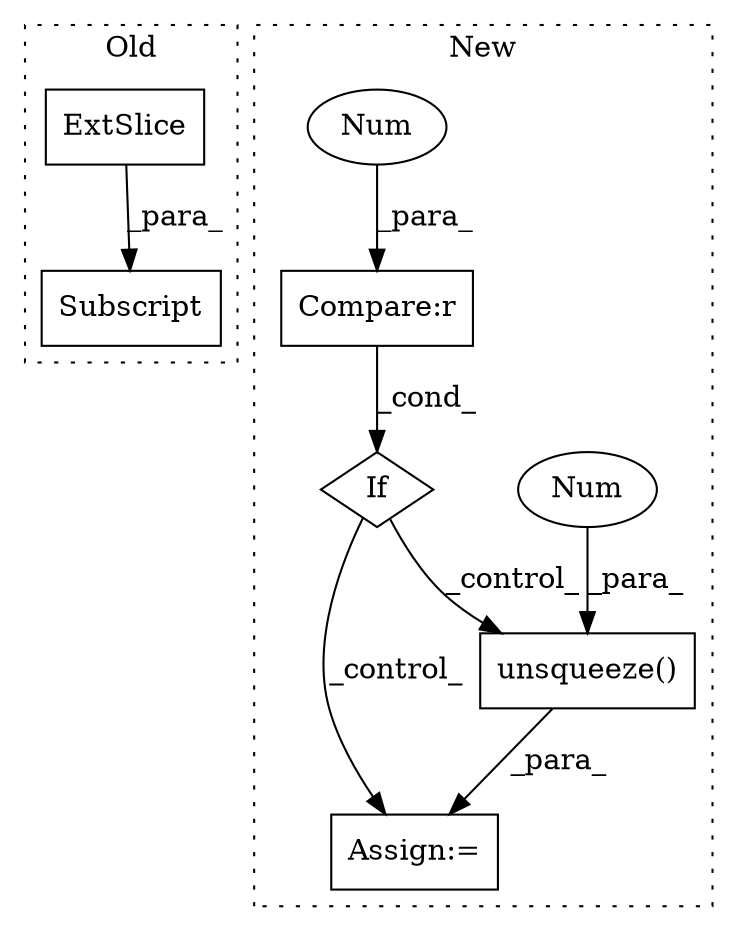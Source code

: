 digraph G {
subgraph cluster0 {
1 [label="ExtSlice" a="85" s="2231" l="10" shape="box"];
4 [label="Subscript" a="63" s="2231,0" l="16,0" shape="box"];
label = "Old";
style="dotted";
}
subgraph cluster1 {
2 [label="unsqueeze()" a="75" s="1529,1542" l="12,1" shape="box"];
3 [label="Num" a="76" s="1541" l="1" shape="ellipse"];
5 [label="Assign:=" a="68" s="1512" l="8" shape="box"];
6 [label="If" a="96" s="1398,1407" l="3,18" shape="diamond"];
7 [label="Compare:r" a="40" s="1401" l="6" shape="box"];
8 [label="Num" a="76" s="1406" l="1" shape="ellipse"];
label = "New";
style="dotted";
}
1 -> 4 [label="_para_"];
2 -> 5 [label="_para_"];
3 -> 2 [label="_para_"];
6 -> 5 [label="_control_"];
6 -> 2 [label="_control_"];
7 -> 6 [label="_cond_"];
8 -> 7 [label="_para_"];
}